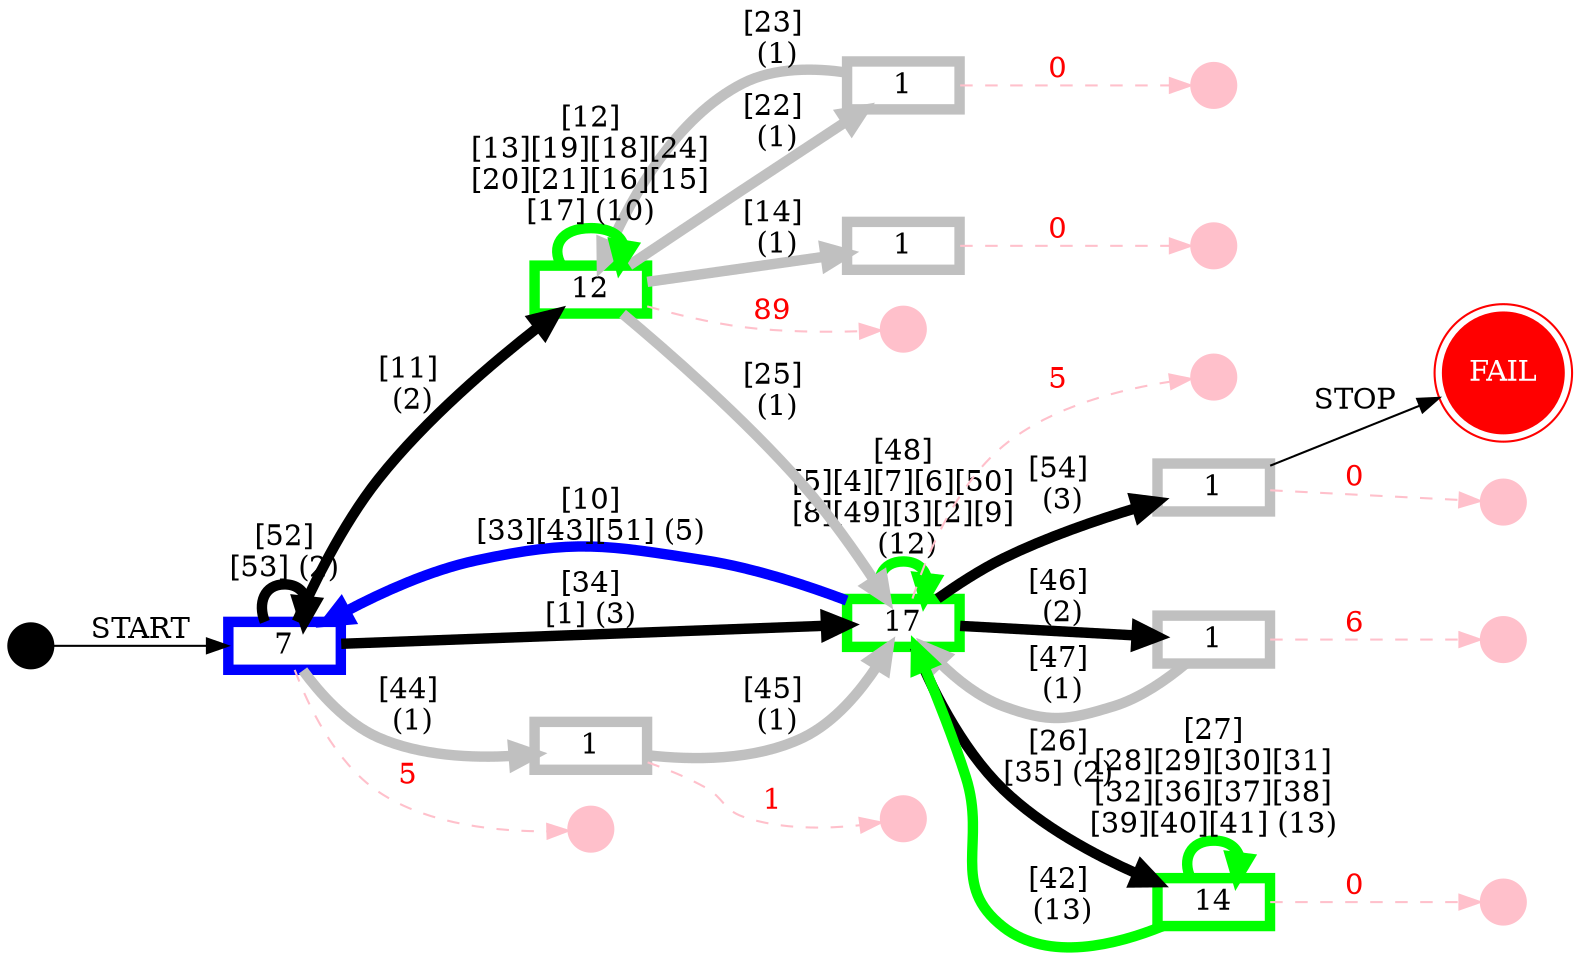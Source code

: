 digraph TESTAR {
rankdir=LR;
ENTRY [shape=point, height=0.3, style=solid, color=black];
node [fixedsize=false, shape=rect, style=solid, color=black, fontcolor=black, height=0.8];
SR1nd9x6414e2307877123 [label="17", height=0.3, style=solid, color=green, penwidth=5];
SR1pdx4n65f6934260831 [label="1", height=0.3, style=solid, color=grey, penwidth=5];
SRz4yekg58338414550 [label="12", height=0.3, style=solid, color=green, penwidth=5];
SR1oz6mhf2423302866810 [label="1", height=0.3, style=solid, color=grey, penwidth=5];
SR000 [label="1", height=0.3, style=solid, color=grey, penwidth=5];
SR1k3pzxt23d1115512589 [label="1", height=0.3, style=solid, color=grey, penwidth=5];
SR1p9jdci5962984250078 [label="1", height=0.3, style=solid, color=grey, penwidth=5];
SR14tsk4l1752632078229 [label="14", height=0.3, style=solid, color=green, penwidth=5];
SRit234j1891698045338 [label="7", height=0.3, style=solid, color=blue, penwidth=5];
FAIL [fixedsize=false, shape=doublecircle, style=filled, color=red, fontcolor=white, height=0.8];
node [fixedsize=false, shape=point, style=solid, color=pink, fontcolor=pink, height=0.3];
SR1nd9x6414e2307877123 -> uSR1nd9x6414e2307877123 [color=pink, fontcolor=red, label="5", style=dashed];
SR1pdx4n65f6934260831 -> uSR1pdx4n65f6934260831 [color=pink, fontcolor=red, label="0", style=dashed];
SRz4yekg58338414550 -> uSRz4yekg58338414550 [color=pink, fontcolor=red, label="89", style=dashed];
SR1oz6mhf2423302866810 -> uSR1oz6mhf2423302866810 [color=pink, fontcolor=red, label="1", style=dashed];
SR000 -> uSR000 [color=pink, fontcolor=red, label="0", style=dashed];
SR1k3pzxt23d1115512589 -> uSR1k3pzxt23d1115512589 [color=pink, fontcolor=red, label="6", style=dashed];
SR1p9jdci5962984250078 -> uSR1p9jdci5962984250078 [color=pink, fontcolor=red, label="0", style=dashed];
SR14tsk4l1752632078229 -> uSR14tsk4l1752632078229 [color=pink, fontcolor=red, label="0", style=dashed];
SRit234j1891698045338 -> uSRit234j1891698045338 [color=pink, fontcolor=red, label="5", style=dashed];
node [fixedsize=false, shape=rect, style=solid, color=black, fontcolor=black, height=0.8];
SR1nd9x6414e2307877123 -> SR1nd9x6414e2307877123 [color=green, label="[48]
[5][4][7][6][50]
[8][49][3][2][9]
 (12)", style=solid, penwidth=5];
SRz4yekg58338414550 -> SR1nd9x6414e2307877123 [color=grey, label="[25]
 (1)", style=solid, penwidth=5];
SR1oz6mhf2423302866810 -> SR1nd9x6414e2307877123 [color=grey, label="[45]
 (1)", style=solid, penwidth=5];
SR1k3pzxt23d1115512589 -> SR1nd9x6414e2307877123 [color=grey, label="[47]
 (1)", style=solid, penwidth=5];
SR14tsk4l1752632078229 -> SR1nd9x6414e2307877123 [color=green, label="[42]
 (13)", style=solid, penwidth=5];
SRit234j1891698045338 -> SR1nd9x6414e2307877123 [color=black, label="[34]
[1] (3)", style=solid, penwidth=5];
SRz4yekg58338414550 -> SR1pdx4n65f6934260831 [color=grey, label="[22]
 (1)", style=solid, penwidth=5];
SR1pdx4n65f6934260831 -> SRz4yekg58338414550 [color=grey, label="[23]
 (1)", style=solid, penwidth=5];
SRz4yekg58338414550 -> SRz4yekg58338414550 [color=green, label="[12]
[13][19][18][24]
[20][21][16][15]
[17] (10)", style=solid, penwidth=5];
SRit234j1891698045338 -> SRz4yekg58338414550 [color=black, label="[11]
 (2)", style=solid, penwidth=5];
SR1nd9x6414e2307877123 -> SR000 [color=black, label="[54]
 (3)", style=solid, penwidth=5];
SRit234j1891698045338 -> SR1oz6mhf2423302866810 [color=grey, label="[44]
 (1)", style=solid, penwidth=5];
SR1nd9x6414e2307877123 -> SR1k3pzxt23d1115512589 [color=black, label="[46]
 (2)", style=solid, penwidth=5];
SR1nd9x6414e2307877123 -> SR14tsk4l1752632078229 [color=black, label="[26]
[35] (2)", style=solid, penwidth=5];
SR14tsk4l1752632078229 -> SR14tsk4l1752632078229 [color=green, label="[27]
[28][29][30][31]
[32][36][37][38]
[39][40][41] (13)", style=solid, penwidth=5];
SRz4yekg58338414550 -> SR1p9jdci5962984250078 [color=grey, label="[14]
 (1)", style=solid, penwidth=5];
SR1nd9x6414e2307877123 -> SRit234j1891698045338 [color=blue, label="[10]
[33][43][51] (5)", style=solid, penwidth=5];
SRit234j1891698045338 -> SRit234j1891698045338 [color=black, label="[52]
[53] (2)", style=solid, penwidth=5];
ENTRY -> SRit234j1891698045338 [color=black, label="START", style=solid];
SR000 -> FAIL [color=black, label="STOP", style=solid];
}

